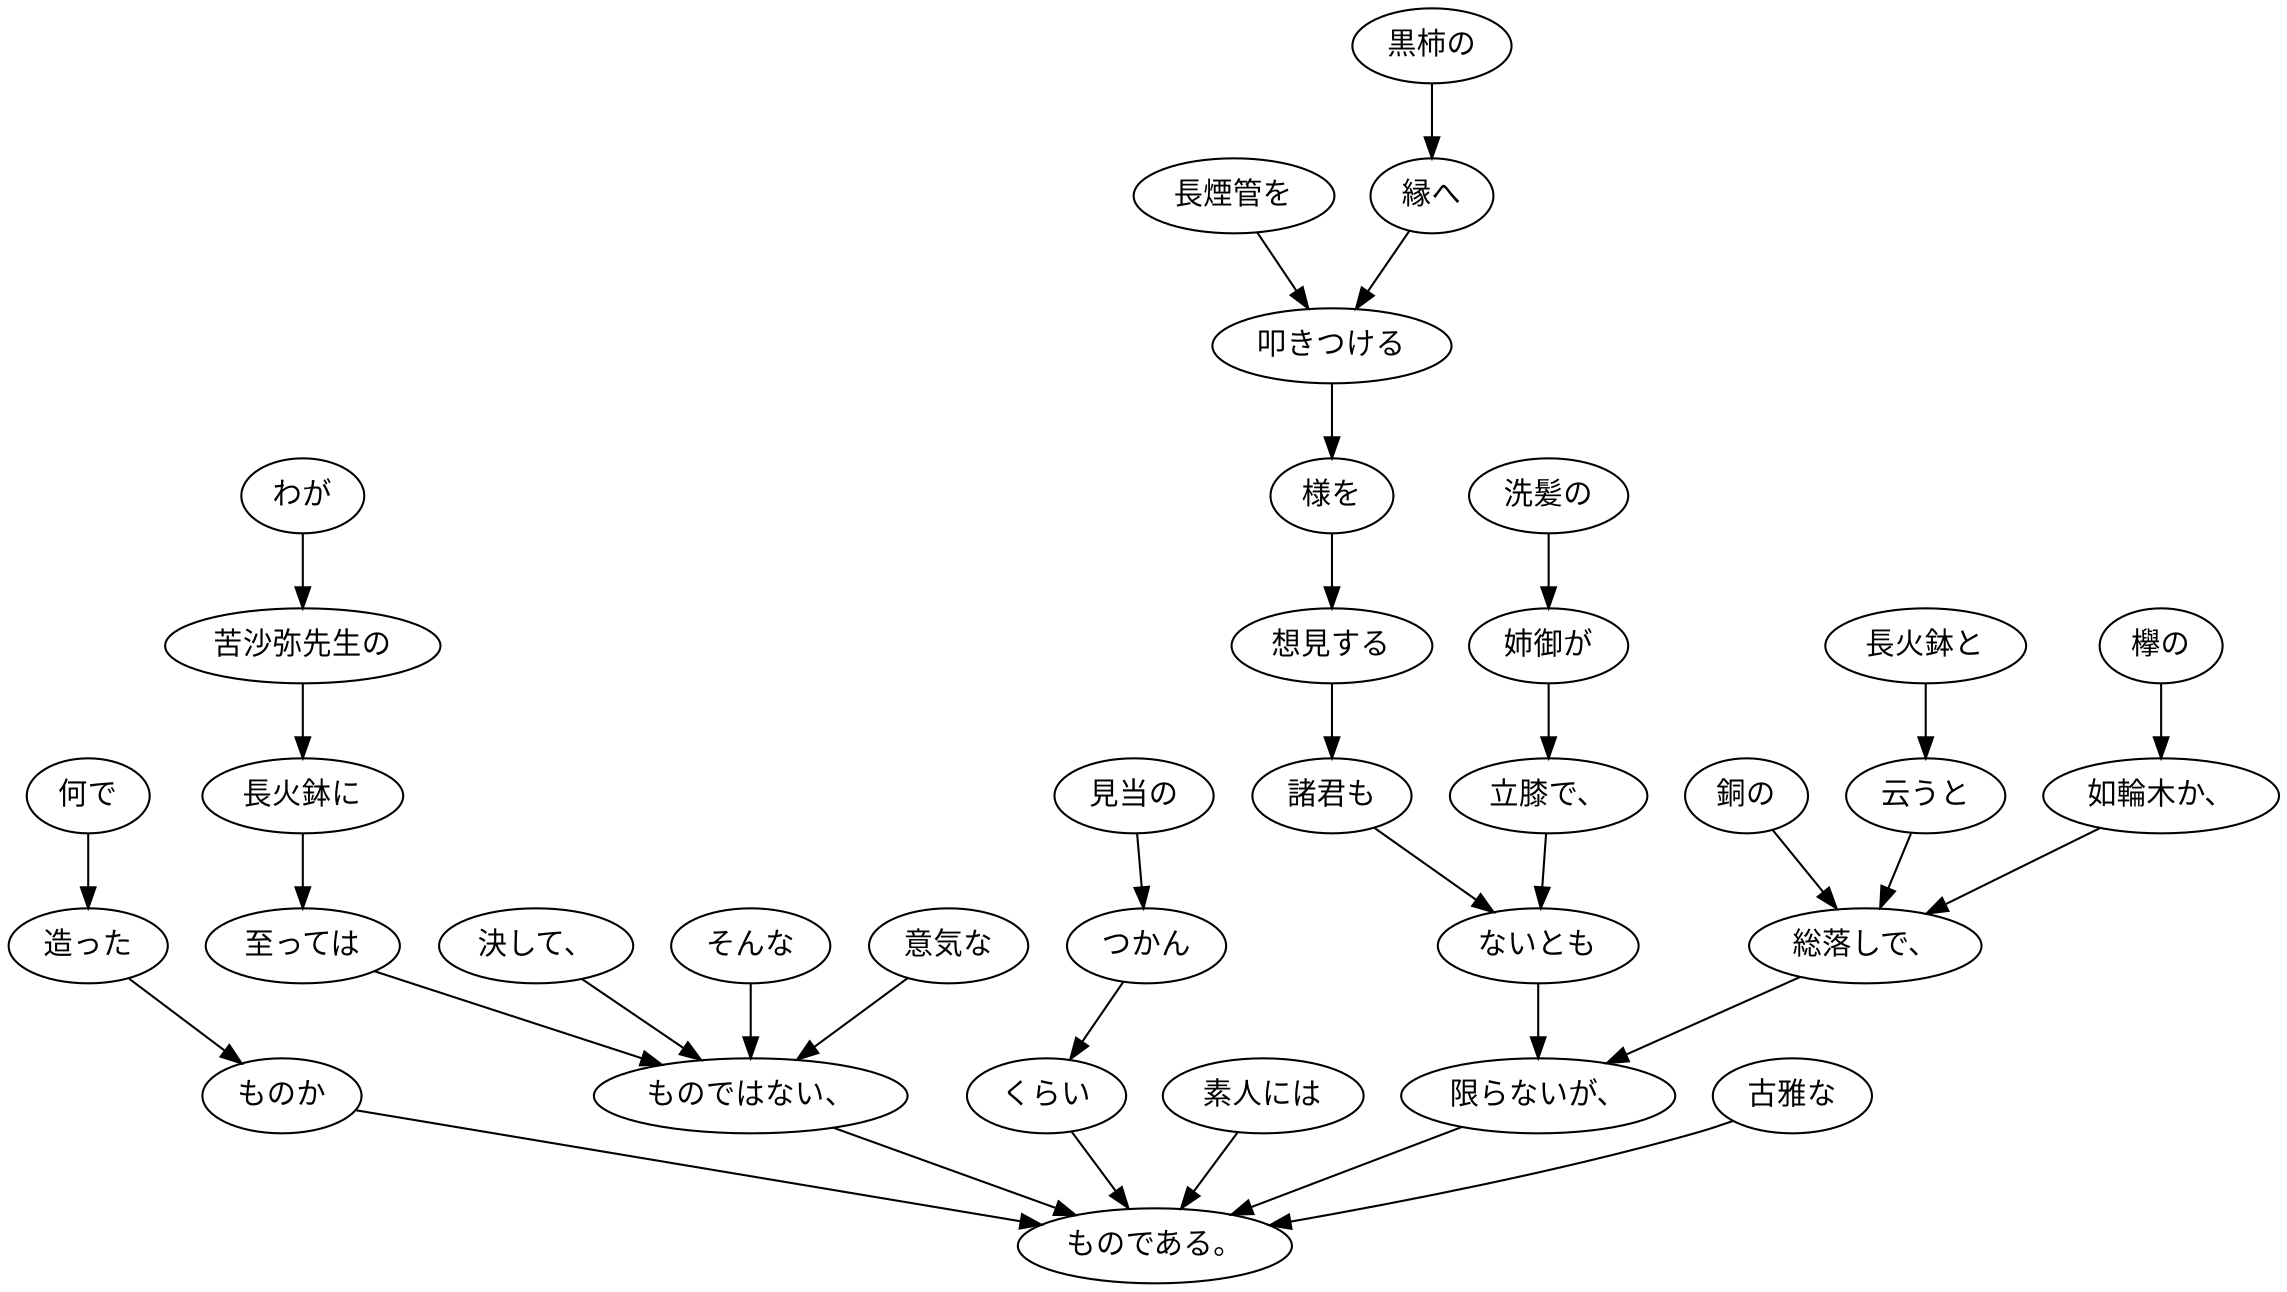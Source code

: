 digraph graph6578 {
	node0 [label="長火鉢と"];
	node1 [label="云うと"];
	node2 [label="欅の"];
	node3 [label="如輪木か、"];
	node4 [label="銅の"];
	node5 [label="総落しで、"];
	node6 [label="洗髪の"];
	node7 [label="姉御が"];
	node8 [label="立膝で、"];
	node9 [label="長煙管を"];
	node10 [label="黒柿の"];
	node11 [label="縁へ"];
	node12 [label="叩きつける"];
	node13 [label="様を"];
	node14 [label="想見する"];
	node15 [label="諸君も"];
	node16 [label="ないとも"];
	node17 [label="限らないが、"];
	node18 [label="わが"];
	node19 [label="苦沙弥先生の"];
	node20 [label="長火鉢に"];
	node21 [label="至っては"];
	node22 [label="決して、"];
	node23 [label="そんな"];
	node24 [label="意気な"];
	node25 [label="ものではない、"];
	node26 [label="何で"];
	node27 [label="造った"];
	node28 [label="ものか"];
	node29 [label="素人には"];
	node30 [label="見当の"];
	node31 [label="つかん"];
	node32 [label="くらい"];
	node33 [label="古雅な"];
	node34 [label="ものである。"];
	node0 -> node1;
	node1 -> node5;
	node2 -> node3;
	node3 -> node5;
	node4 -> node5;
	node5 -> node17;
	node6 -> node7;
	node7 -> node8;
	node8 -> node16;
	node9 -> node12;
	node10 -> node11;
	node11 -> node12;
	node12 -> node13;
	node13 -> node14;
	node14 -> node15;
	node15 -> node16;
	node16 -> node17;
	node17 -> node34;
	node18 -> node19;
	node19 -> node20;
	node20 -> node21;
	node21 -> node25;
	node22 -> node25;
	node23 -> node25;
	node24 -> node25;
	node25 -> node34;
	node26 -> node27;
	node27 -> node28;
	node28 -> node34;
	node29 -> node34;
	node30 -> node31;
	node31 -> node32;
	node32 -> node34;
	node33 -> node34;
}

